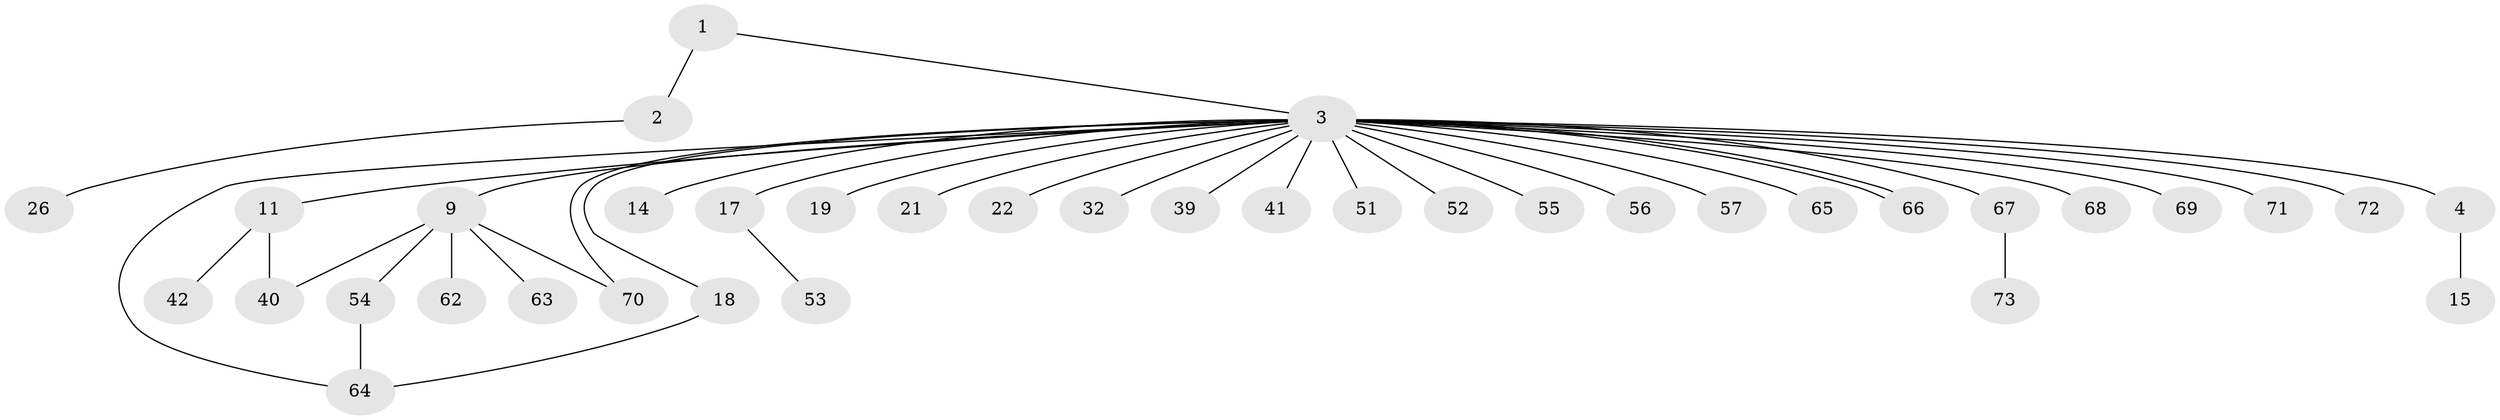 // original degree distribution, {2: 0.2236842105263158, 30: 0.013157894736842105, 4: 0.02631578947368421, 7: 0.013157894736842105, 5: 0.013157894736842105, 1: 0.5526315789473685, 3: 0.14473684210526316, 11: 0.013157894736842105}
// Generated by graph-tools (version 1.1) at 2025/14/03/09/25 04:14:47]
// undirected, 38 vertices, 42 edges
graph export_dot {
graph [start="1"]
  node [color=gray90,style=filled];
  1;
  2;
  3 [super="+25+34+29+43+49+8+35+10+12+24+7+5"];
  4 [super="+44+75"];
  9 [super="+27+37"];
  11 [super="+20"];
  14 [super="+16"];
  15;
  17;
  18 [super="+31"];
  19;
  21;
  22 [super="+30+59"];
  26;
  32;
  39;
  40;
  41;
  42;
  51;
  52;
  53;
  54;
  55;
  56;
  57 [super="+58+74"];
  62;
  63;
  64;
  65;
  66;
  67;
  68;
  69;
  70;
  71;
  72;
  73;
  1 -- 2;
  1 -- 3;
  2 -- 26;
  3 -- 4;
  3 -- 11;
  3 -- 17;
  3 -- 18;
  3 -- 19;
  3 -- 21;
  3 -- 51;
  3 -- 52;
  3 -- 64;
  3 -- 65;
  3 -- 66;
  3 -- 66;
  3 -- 68;
  3 -- 69;
  3 -- 41;
  3 -- 71;
  3 -- 56;
  3 -- 70;
  3 -- 72;
  3 -- 9;
  3 -- 32;
  3 -- 67;
  3 -- 39;
  3 -- 14;
  3 -- 22;
  3 -- 55;
  3 -- 57;
  4 -- 15;
  9 -- 70;
  9 -- 40;
  9 -- 54;
  9 -- 62;
  9 -- 63;
  11 -- 40;
  11 -- 42;
  17 -- 53;
  18 -- 64;
  54 -- 64;
  67 -- 73;
}
